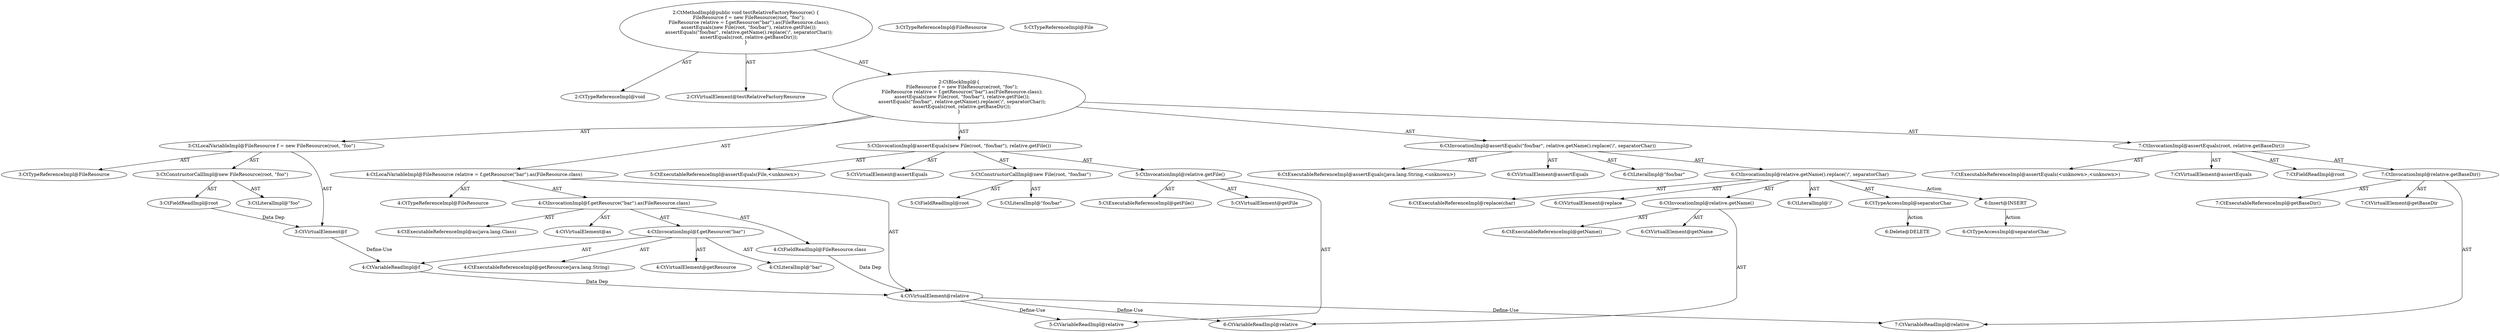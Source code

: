 digraph "testRelativeFactoryResource#?" {
0 [label="2:CtTypeReferenceImpl@void" shape=ellipse]
1 [label="2:CtVirtualElement@testRelativeFactoryResource" shape=ellipse]
2 [label="3:CtTypeReferenceImpl@FileResource" shape=ellipse]
3 [label="3:CtTypeReferenceImpl@FileResource" shape=ellipse]
4 [label="3:CtFieldReadImpl@root" shape=ellipse]
5 [label="3:CtLiteralImpl@\"foo\"" shape=ellipse]
6 [label="3:CtConstructorCallImpl@new FileResource(root, \"foo\")" shape=ellipse]
7 [label="3:CtVirtualElement@f" shape=ellipse]
8 [label="3:CtLocalVariableImpl@FileResource f = new FileResource(root, \"foo\")" shape=ellipse]
9 [label="4:CtTypeReferenceImpl@FileResource" shape=ellipse]
10 [label="4:CtExecutableReferenceImpl@as(java.lang.Class)" shape=ellipse]
11 [label="4:CtVirtualElement@as" shape=ellipse]
12 [label="4:CtExecutableReferenceImpl@getResource(java.lang.String)" shape=ellipse]
13 [label="4:CtVirtualElement@getResource" shape=ellipse]
14 [label="4:CtVariableReadImpl@f" shape=ellipse]
15 [label="4:CtLiteralImpl@\"bar\"" shape=ellipse]
16 [label="4:CtInvocationImpl@f.getResource(\"bar\")" shape=ellipse]
17 [label="4:CtFieldReadImpl@FileResource.class" shape=ellipse]
18 [label="4:CtInvocationImpl@f.getResource(\"bar\").as(FileResource.class)" shape=ellipse]
19 [label="4:CtVirtualElement@relative" shape=ellipse]
20 [label="4:CtLocalVariableImpl@FileResource relative = f.getResource(\"bar\").as(FileResource.class)" shape=ellipse]
21 [label="5:CtExecutableReferenceImpl@assertEquals(File,<unknown>)" shape=ellipse]
22 [label="5:CtVirtualElement@assertEquals" shape=ellipse]
23 [label="5:CtTypeReferenceImpl@File" shape=ellipse]
24 [label="5:CtFieldReadImpl@root" shape=ellipse]
25 [label="5:CtLiteralImpl@\"foo/bar\"" shape=ellipse]
26 [label="5:CtConstructorCallImpl@new File(root, \"foo/bar\")" shape=ellipse]
27 [label="5:CtExecutableReferenceImpl@getFile()" shape=ellipse]
28 [label="5:CtVirtualElement@getFile" shape=ellipse]
29 [label="5:CtVariableReadImpl@relative" shape=ellipse]
30 [label="5:CtInvocationImpl@relative.getFile()" shape=ellipse]
31 [label="5:CtInvocationImpl@assertEquals(new File(root, \"foo/bar\"), relative.getFile())" shape=ellipse]
32 [label="6:CtExecutableReferenceImpl@assertEquals(java.lang.String,<unknown>)" shape=ellipse]
33 [label="6:CtVirtualElement@assertEquals" shape=ellipse]
34 [label="6:CtLiteralImpl@\"foo/bar\"" shape=ellipse]
35 [label="6:CtExecutableReferenceImpl@replace(char)" shape=ellipse]
36 [label="6:CtVirtualElement@replace" shape=ellipse]
37 [label="6:CtExecutableReferenceImpl@getName()" shape=ellipse]
38 [label="6:CtVirtualElement@getName" shape=ellipse]
39 [label="6:CtVariableReadImpl@relative" shape=ellipse]
40 [label="6:CtInvocationImpl@relative.getName()" shape=ellipse]
41 [label="6:CtLiteralImpl@'/'" shape=ellipse]
42 [label="6:CtTypeAccessImpl@separatorChar" shape=ellipse]
43 [label="6:CtInvocationImpl@relative.getName().replace('/', separatorChar)" shape=ellipse]
44 [label="6:CtInvocationImpl@assertEquals(\"foo/bar\", relative.getName().replace('/', separatorChar))" shape=ellipse]
45 [label="7:CtExecutableReferenceImpl@assertEquals(<unknown>,<unknown>)" shape=ellipse]
46 [label="7:CtVirtualElement@assertEquals" shape=ellipse]
47 [label="7:CtFieldReadImpl@root" shape=ellipse]
48 [label="7:CtExecutableReferenceImpl@getBaseDir()" shape=ellipse]
49 [label="7:CtVirtualElement@getBaseDir" shape=ellipse]
50 [label="7:CtVariableReadImpl@relative" shape=ellipse]
51 [label="7:CtInvocationImpl@relative.getBaseDir()" shape=ellipse]
52 [label="7:CtInvocationImpl@assertEquals(root, relative.getBaseDir())" shape=ellipse]
53 [label="2:CtBlockImpl@\{
    FileResource f = new FileResource(root, \"foo\");
    FileResource relative = f.getResource(\"bar\").as(FileResource.class);
    assertEquals(new File(root, \"foo/bar\"), relative.getFile());
    assertEquals(\"foo/bar\", relative.getName().replace('/', separatorChar));
    assertEquals(root, relative.getBaseDir());
\}" shape=ellipse]
54 [label="2:CtMethodImpl@public void testRelativeFactoryResource() \{
    FileResource f = new FileResource(root, \"foo\");
    FileResource relative = f.getResource(\"bar\").as(FileResource.class);
    assertEquals(new File(root, \"foo/bar\"), relative.getFile());
    assertEquals(\"foo/bar\", relative.getName().replace('/', separatorChar));
    assertEquals(root, relative.getBaseDir());
\}" shape=ellipse]
55 [label="6:Delete@DELETE" shape=ellipse]
56 [label="6:Insert@INSERT" shape=ellipse]
57 [label="6:CtTypeAccessImpl@separatorChar" shape=ellipse]
4 -> 7 [label="Data Dep"];
6 -> 4 [label="AST"];
6 -> 5 [label="AST"];
7 -> 14 [label="Define-Use"];
8 -> 7 [label="AST"];
8 -> 2 [label="AST"];
8 -> 6 [label="AST"];
14 -> 19 [label="Data Dep"];
16 -> 13 [label="AST"];
16 -> 14 [label="AST"];
16 -> 12 [label="AST"];
16 -> 15 [label="AST"];
17 -> 19 [label="Data Dep"];
18 -> 11 [label="AST"];
18 -> 16 [label="AST"];
18 -> 10 [label="AST"];
18 -> 17 [label="AST"];
19 -> 29 [label="Define-Use"];
19 -> 39 [label="Define-Use"];
19 -> 50 [label="Define-Use"];
20 -> 19 [label="AST"];
20 -> 9 [label="AST"];
20 -> 18 [label="AST"];
26 -> 24 [label="AST"];
26 -> 25 [label="AST"];
30 -> 28 [label="AST"];
30 -> 29 [label="AST"];
30 -> 27 [label="AST"];
31 -> 22 [label="AST"];
31 -> 21 [label="AST"];
31 -> 26 [label="AST"];
31 -> 30 [label="AST"];
40 -> 38 [label="AST"];
40 -> 39 [label="AST"];
40 -> 37 [label="AST"];
42 -> 55 [label="Action"];
43 -> 36 [label="AST"];
43 -> 40 [label="AST"];
43 -> 35 [label="AST"];
43 -> 41 [label="AST"];
43 -> 42 [label="AST"];
43 -> 56 [label="Action"];
44 -> 33 [label="AST"];
44 -> 32 [label="AST"];
44 -> 34 [label="AST"];
44 -> 43 [label="AST"];
51 -> 49 [label="AST"];
51 -> 50 [label="AST"];
51 -> 48 [label="AST"];
52 -> 46 [label="AST"];
52 -> 45 [label="AST"];
52 -> 47 [label="AST"];
52 -> 51 [label="AST"];
53 -> 8 [label="AST"];
53 -> 20 [label="AST"];
53 -> 31 [label="AST"];
53 -> 44 [label="AST"];
53 -> 52 [label="AST"];
54 -> 1 [label="AST"];
54 -> 0 [label="AST"];
54 -> 53 [label="AST"];
56 -> 57 [label="Action"];
}